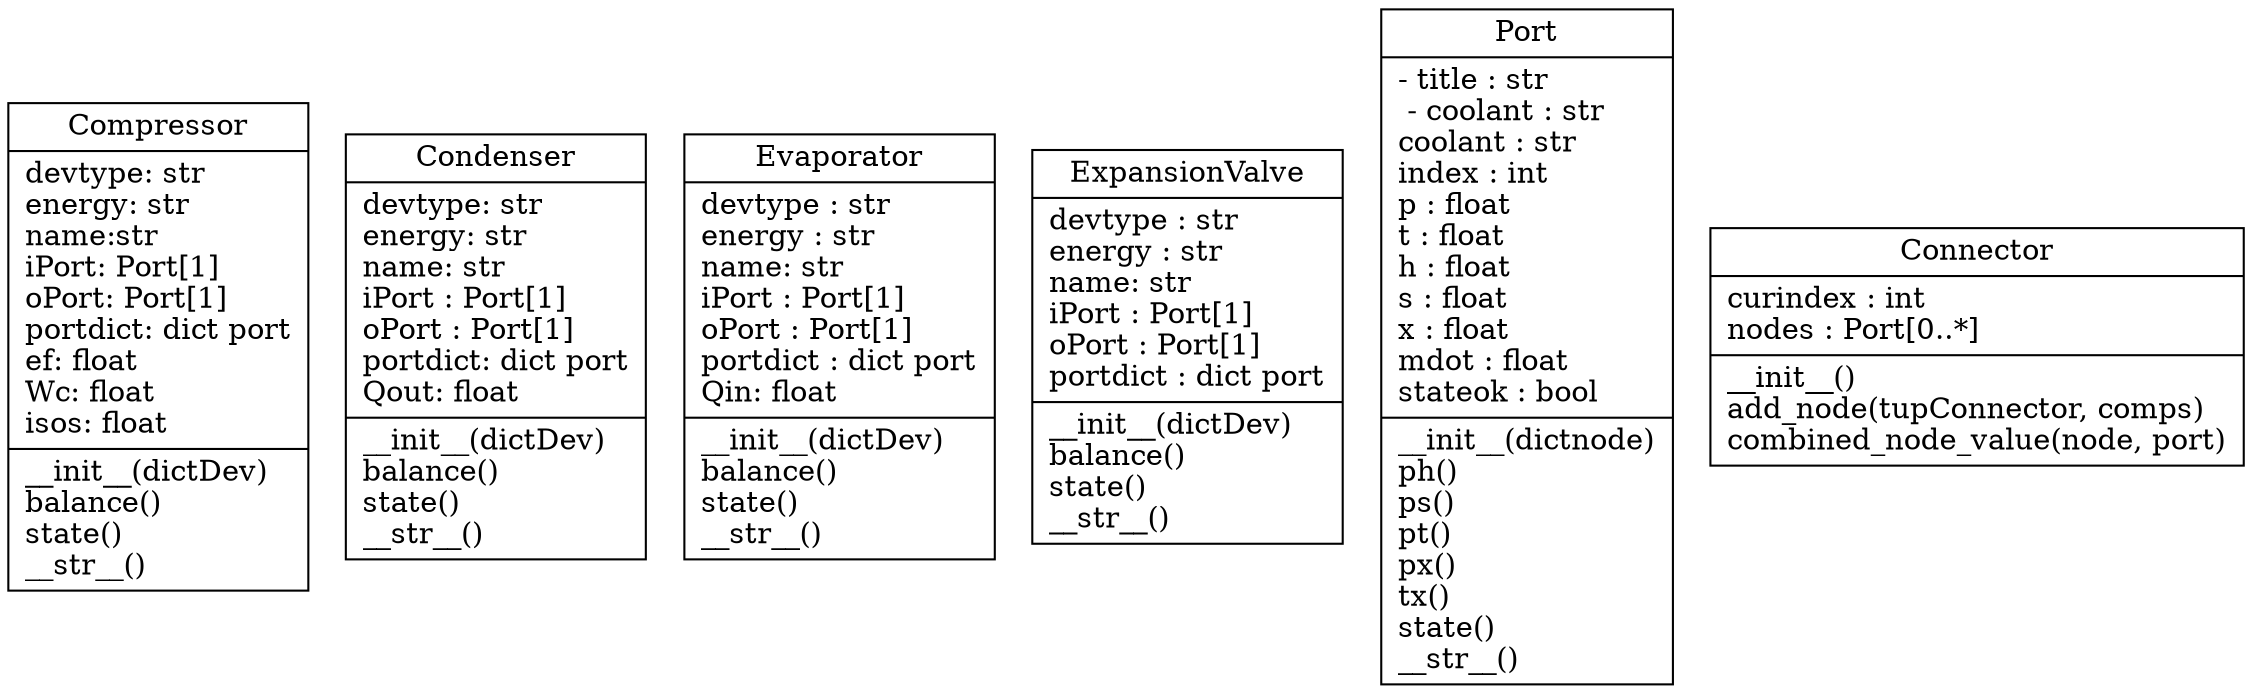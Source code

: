 digraph "classes" {
rankdir=BT
charset="utf-8"
"components.compressor.Compressor" [color="black", fontcolor="black", label="{Compressor|devtype: str\lenergy: str\lname:str \liPort: Port[1]\loPort: Port[1]\lportdict: dict port\lef: float\lWc: float\lisos: float\l|__init__(dictDev)\lbalance()\lstate()\l__str__()\l}", shape="record", style="solid"];
"components.condenser.Condenser" [color="black", fontcolor="black", label="{Condenser|devtype: str\lenergy: str\lname: str\liPort : Port[1]\loPort : Port[1]\lportdict: dict port\lQout: float\l|__init__(dictDev)\lbalance()\lstate()\l__str__()\l}", shape="record", style="solid"];
"components.evaporator.Evaporator" [color="black", fontcolor="black", label="{Evaporator|devtype : str\lenergy : str\lname: str\liPort : Port[1]\loPort : Port[1]\lportdict : dict port\lQin: float\l|__init__(dictDev)\lbalance()\lstate()\l__str__()\l}", shape="record", style="solid"];
"components.expansionvalve.ExpansionValve" [color="black", fontcolor="black", label="{ExpansionValve|devtype : str\lenergy : str\lname: str\liPort : Port[1]\loPort : Port[1]\lportdict : dict port\l|__init__(dictDev)\lbalance()\lstate()\l__str__()\l}", shape="record", style="solid"];
"components.port.Port" [color="black", fontcolor="black", label="{Port| - title : str\l - coolant : str\lcoolant : str\lindex : int\lp : float\lt : float\lh : float\ls : float\lx : float\lmdot : float\lstateok : bool\l|__init__(dictnode)\lph()\lps()\lpt()\lpx()\ltx()\lstate()\l__str__()\l}", shape="record", style="solid"];
"components.connector.Connector" [color="black", fontcolor="black", label="{Connector|curindex : int\lnodes : Port[0..*]\l|__init__()\ladd_node(tupConnector, comps)\lcombined_node_value(node, port)\l}", shape="record", style="solid"];
}
